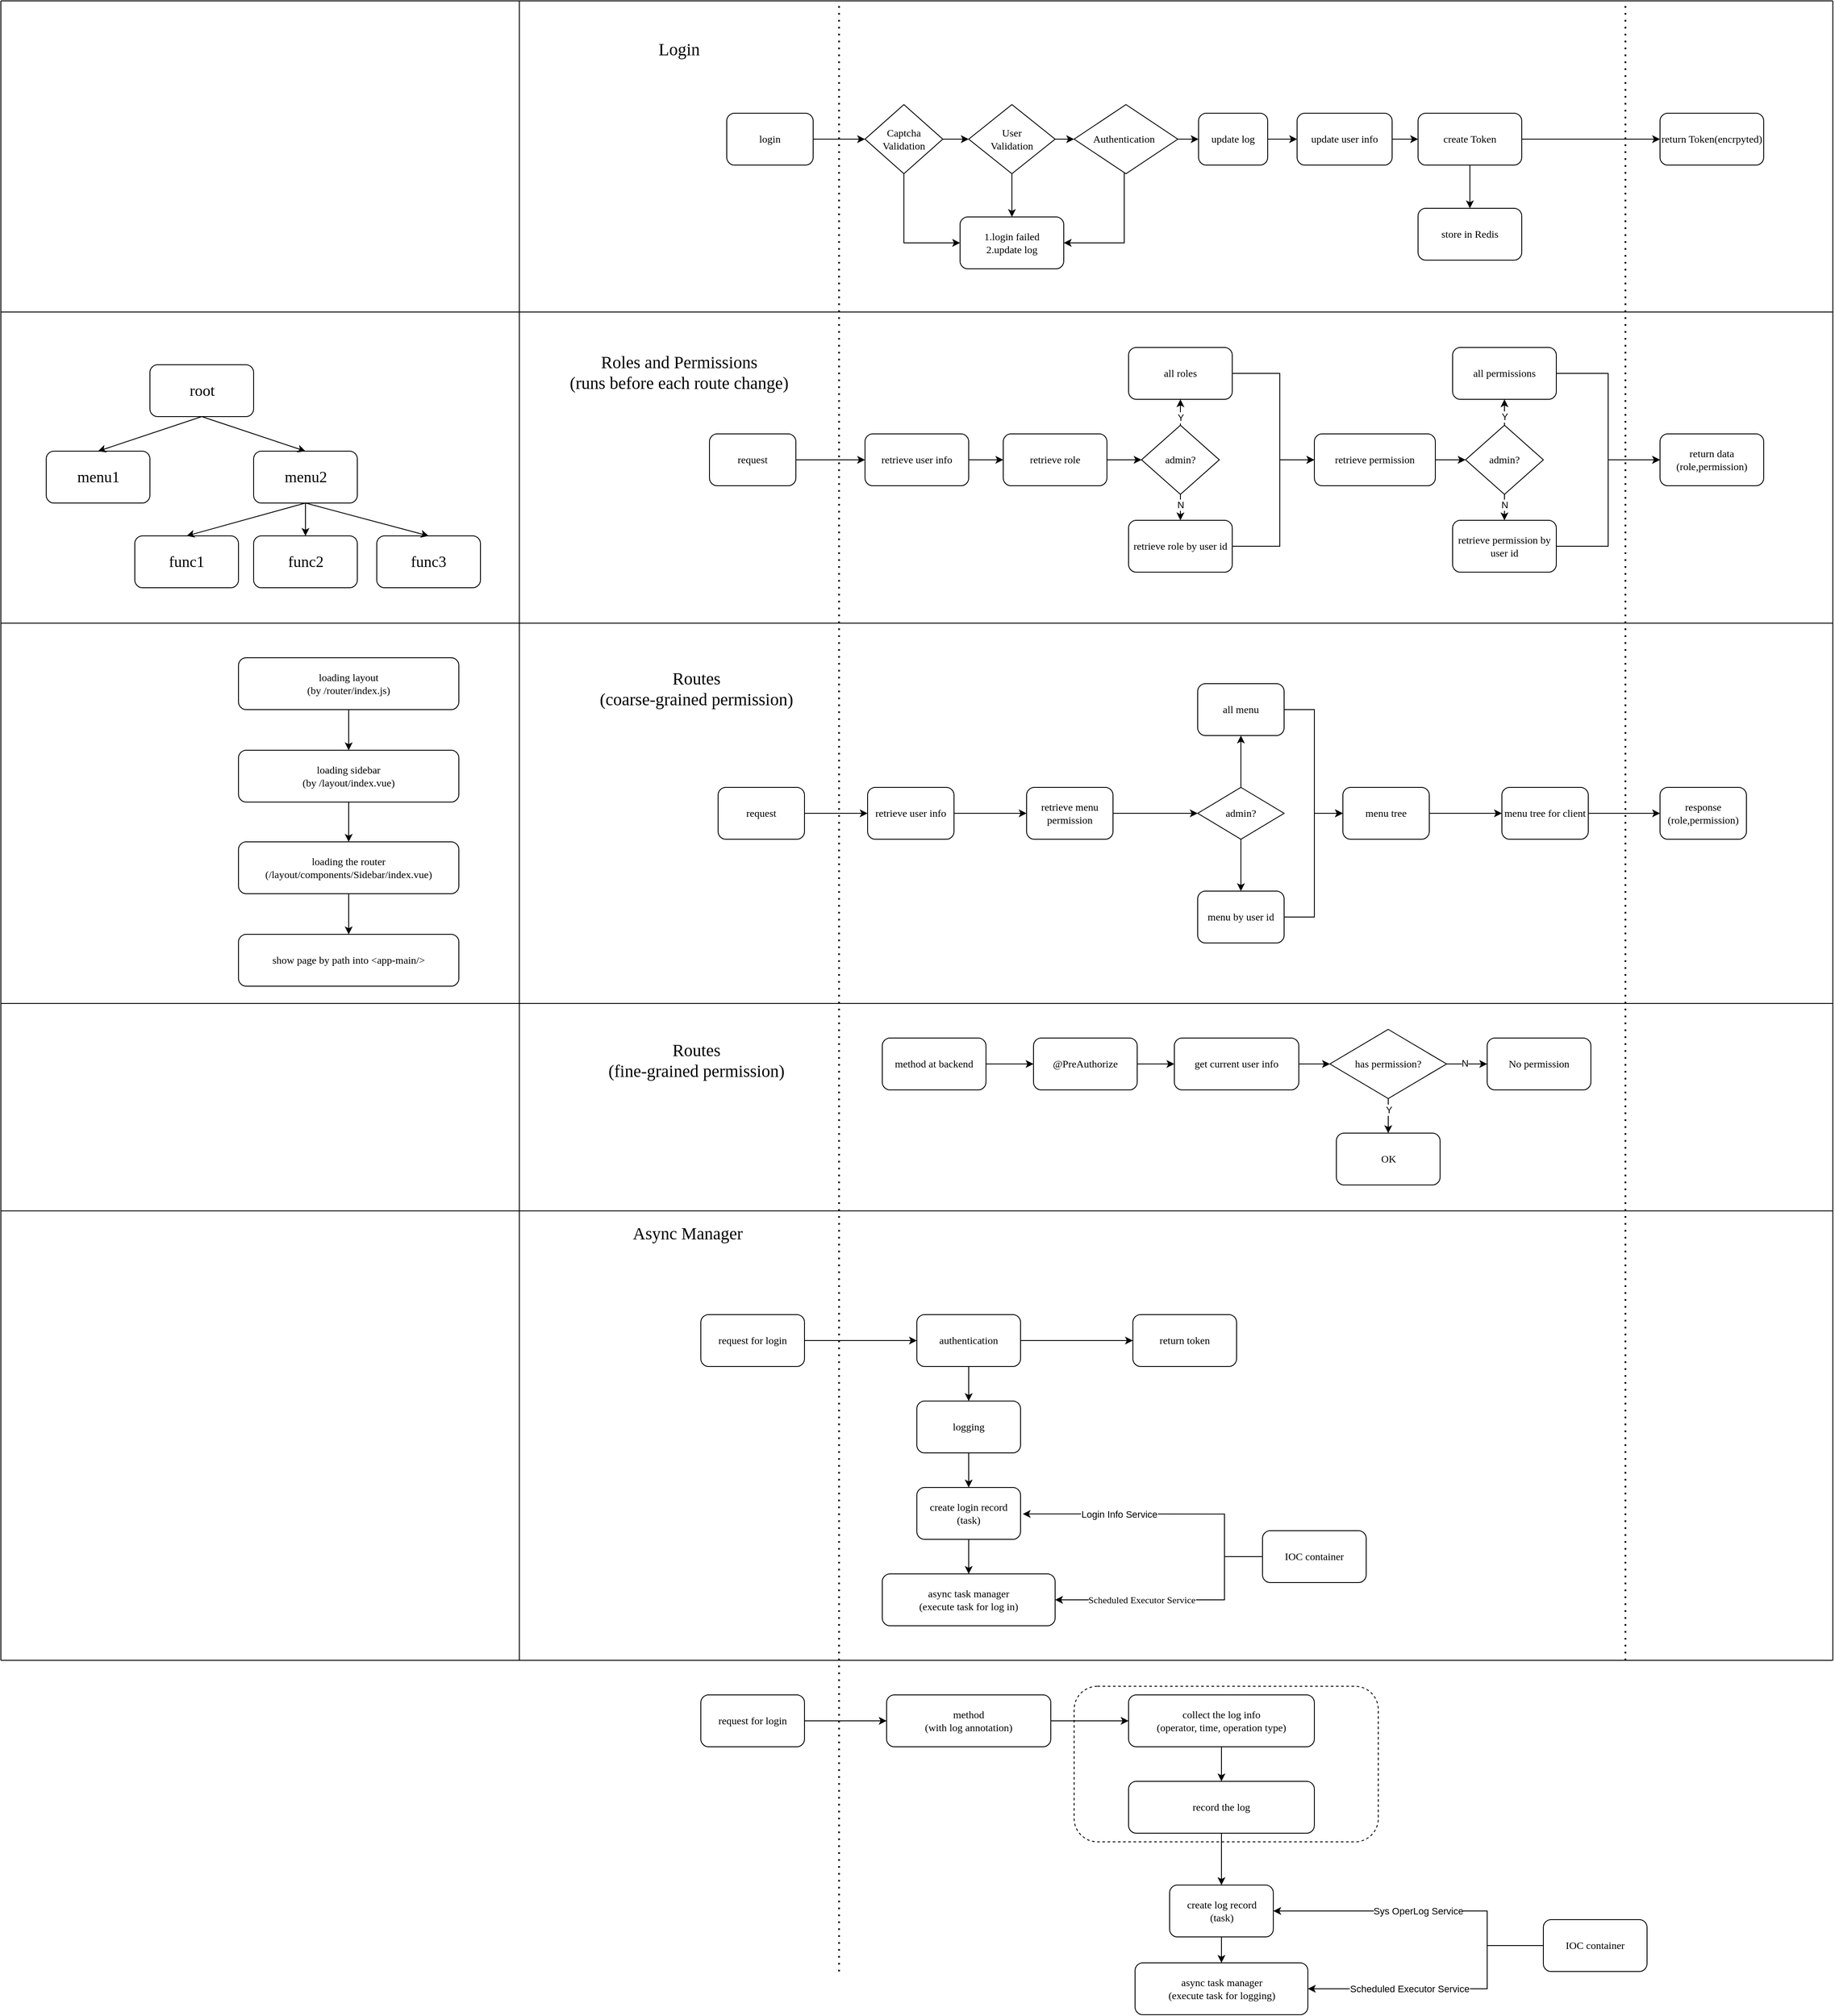 <mxfile version="26.0.14" pages="2">
  <diagram name="Page-1" id="rQqcl2kig_iTycEZi-9l">
    <mxGraphModel dx="2061" dy="1791" grid="1" gridSize="10" guides="1" tooltips="1" connect="1" arrows="1" fold="1" page="1" pageScale="1" pageWidth="850" pageHeight="1100" math="0" shadow="0">
      <root>
        <mxCell id="0" />
        <mxCell id="1" parent="0" />
        <mxCell id="DggVMA5q8R0Y5NSdhmnD-26" value="" style="rounded=1;whiteSpace=wrap;html=1;fillColor=none;dashed=1;" vertex="1" parent="1">
          <mxGeometry x="642" y="1950" width="352" height="180" as="geometry" />
        </mxCell>
        <mxCell id="m5d_hZIyM7z54G5IkSNM-12" value="" style="edgeStyle=orthogonalEdgeStyle;rounded=0;orthogonalLoop=1;jettySize=auto;html=1;fontFamily=Verdana;fontSize=12;" parent="1" source="eg8aC_I5qG92ozN-rTJt-1" target="m5d_hZIyM7z54G5IkSNM-1" edge="1">
          <mxGeometry relative="1" as="geometry" />
        </mxCell>
        <mxCell id="eg8aC_I5qG92ozN-rTJt-1" value="&lt;font&gt;login&lt;/font&gt;" style="rounded=1;whiteSpace=wrap;html=1;fontFamily=Verdana;fontSize=12;" parent="1" vertex="1">
          <mxGeometry x="240" y="130" width="100" height="60" as="geometry" />
        </mxCell>
        <mxCell id="eg8aC_I5qG92ozN-rTJt-2" value="" style="endArrow=none;dashed=1;html=1;dashPattern=1 3;strokeWidth=2;rounded=0;fontFamily=Verdana;fontSize=12;" parent="1" edge="1">
          <mxGeometry width="50" height="50" relative="1" as="geometry">
            <mxPoint x="370" y="2280" as="sourcePoint" />
            <mxPoint x="370" as="targetPoint" />
          </mxGeometry>
        </mxCell>
        <mxCell id="m5d_hZIyM7z54G5IkSNM-14" style="edgeStyle=orthogonalEdgeStyle;rounded=0;orthogonalLoop=1;jettySize=auto;html=1;entryX=0;entryY=0.5;entryDx=0;entryDy=0;" parent="1" source="m5d_hZIyM7z54G5IkSNM-1" target="m5d_hZIyM7z54G5IkSNM-4" edge="1">
          <mxGeometry relative="1" as="geometry">
            <Array as="points">
              <mxPoint x="445" y="280" />
            </Array>
          </mxGeometry>
        </mxCell>
        <mxCell id="m5d_hZIyM7z54G5IkSNM-16" value="" style="edgeStyle=orthogonalEdgeStyle;rounded=0;orthogonalLoop=1;jettySize=auto;html=1;" parent="1" source="m5d_hZIyM7z54G5IkSNM-1" target="m5d_hZIyM7z54G5IkSNM-2" edge="1">
          <mxGeometry relative="1" as="geometry" />
        </mxCell>
        <mxCell id="m5d_hZIyM7z54G5IkSNM-1" value="&lt;font&gt;Captcha&lt;br&gt;Validation&lt;/font&gt;" style="rhombus;whiteSpace=wrap;html=1;fontFamily=Verdana;fontSize=12;" parent="1" vertex="1">
          <mxGeometry x="400" y="120" width="90" height="80" as="geometry" />
        </mxCell>
        <mxCell id="m5d_hZIyM7z54G5IkSNM-13" value="" style="edgeStyle=orthogonalEdgeStyle;rounded=0;orthogonalLoop=1;jettySize=auto;html=1;" parent="1" source="m5d_hZIyM7z54G5IkSNM-2" target="m5d_hZIyM7z54G5IkSNM-4" edge="1">
          <mxGeometry relative="1" as="geometry" />
        </mxCell>
        <mxCell id="m5d_hZIyM7z54G5IkSNM-17" value="" style="edgeStyle=orthogonalEdgeStyle;rounded=0;orthogonalLoop=1;jettySize=auto;html=1;" parent="1" source="m5d_hZIyM7z54G5IkSNM-2" target="m5d_hZIyM7z54G5IkSNM-3" edge="1">
          <mxGeometry relative="1" as="geometry" />
        </mxCell>
        <mxCell id="m5d_hZIyM7z54G5IkSNM-2" value="User&lt;div&gt;Validation&lt;/div&gt;" style="rhombus;whiteSpace=wrap;html=1;fontFamily=Verdana;fontSize=12;" parent="1" vertex="1">
          <mxGeometry x="520" y="120" width="100" height="80" as="geometry" />
        </mxCell>
        <mxCell id="m5d_hZIyM7z54G5IkSNM-15" style="edgeStyle=orthogonalEdgeStyle;rounded=0;orthogonalLoop=1;jettySize=auto;html=1;entryX=1;entryY=0.5;entryDx=0;entryDy=0;" parent="1" source="m5d_hZIyM7z54G5IkSNM-3" target="m5d_hZIyM7z54G5IkSNM-4" edge="1">
          <mxGeometry relative="1" as="geometry">
            <Array as="points">
              <mxPoint x="700" y="280" />
            </Array>
          </mxGeometry>
        </mxCell>
        <mxCell id="m5d_hZIyM7z54G5IkSNM-18" value="" style="edgeStyle=orthogonalEdgeStyle;rounded=0;orthogonalLoop=1;jettySize=auto;html=1;" parent="1" source="m5d_hZIyM7z54G5IkSNM-3" target="m5d_hZIyM7z54G5IkSNM-6" edge="1">
          <mxGeometry relative="1" as="geometry" />
        </mxCell>
        <mxCell id="m5d_hZIyM7z54G5IkSNM-3" value="&lt;div style=&quot;text-align: center;&quot;&gt;&lt;span style=&quot;background-color: transparent; color: light-dark(rgb(0, 0, 0), rgb(255, 255, 255));&quot;&gt;Authentication&lt;/span&gt;&lt;span style=&quot;background-color: transparent; color: light-dark(rgb(0, 0, 0), rgb(255, 255, 255)); white-space: pre;&quot;&gt;&#x9;&lt;/span&gt;&lt;/div&gt;" style="rhombus;whiteSpace=wrap;html=1;fontFamily=Verdana;fontSize=12;align=right;" parent="1" vertex="1">
          <mxGeometry x="642" y="120" width="120" height="80" as="geometry" />
        </mxCell>
        <mxCell id="m5d_hZIyM7z54G5IkSNM-4" value="1.login failed&lt;div&gt;2.update log&lt;/div&gt;" style="rounded=1;whiteSpace=wrap;html=1;fontFamily=Verdana;align=center;fontSize=12;" parent="1" vertex="1">
          <mxGeometry x="510" y="250" width="120" height="60" as="geometry" />
        </mxCell>
        <mxCell id="m5d_hZIyM7z54G5IkSNM-19" value="" style="edgeStyle=orthogonalEdgeStyle;rounded=0;orthogonalLoop=1;jettySize=auto;html=1;" parent="1" source="m5d_hZIyM7z54G5IkSNM-6" target="m5d_hZIyM7z54G5IkSNM-7" edge="1">
          <mxGeometry relative="1" as="geometry" />
        </mxCell>
        <mxCell id="m5d_hZIyM7z54G5IkSNM-6" value="update log" style="rounded=1;whiteSpace=wrap;html=1;fontFamily=Verdana;fontSize=12;" parent="1" vertex="1">
          <mxGeometry x="786" y="130" width="80" height="60" as="geometry" />
        </mxCell>
        <mxCell id="m5d_hZIyM7z54G5IkSNM-20" value="" style="edgeStyle=orthogonalEdgeStyle;rounded=0;orthogonalLoop=1;jettySize=auto;html=1;" parent="1" source="m5d_hZIyM7z54G5IkSNM-7" target="m5d_hZIyM7z54G5IkSNM-8" edge="1">
          <mxGeometry relative="1" as="geometry" />
        </mxCell>
        <mxCell id="m5d_hZIyM7z54G5IkSNM-7" value="update user info" style="rounded=1;whiteSpace=wrap;html=1;fontFamily=Verdana;fontSize=12;" parent="1" vertex="1">
          <mxGeometry x="900" y="130" width="110" height="60" as="geometry" />
        </mxCell>
        <mxCell id="m5d_hZIyM7z54G5IkSNM-21" value="" style="edgeStyle=orthogonalEdgeStyle;rounded=0;orthogonalLoop=1;jettySize=auto;html=1;" parent="1" source="m5d_hZIyM7z54G5IkSNM-8" target="m5d_hZIyM7z54G5IkSNM-9" edge="1">
          <mxGeometry relative="1" as="geometry" />
        </mxCell>
        <mxCell id="m5d_hZIyM7z54G5IkSNM-22" value="" style="edgeStyle=orthogonalEdgeStyle;rounded=0;orthogonalLoop=1;jettySize=auto;html=1;" parent="1" source="m5d_hZIyM7z54G5IkSNM-8" target="m5d_hZIyM7z54G5IkSNM-10" edge="1">
          <mxGeometry relative="1" as="geometry" />
        </mxCell>
        <mxCell id="m5d_hZIyM7z54G5IkSNM-8" value="create Token" style="rounded=1;whiteSpace=wrap;html=1;fontFamily=Verdana;fontSize=12;" parent="1" vertex="1">
          <mxGeometry x="1040" y="130" width="120" height="60" as="geometry" />
        </mxCell>
        <mxCell id="m5d_hZIyM7z54G5IkSNM-9" value="store in Redis" style="rounded=1;whiteSpace=wrap;html=1;fontFamily=Verdana;fontSize=12;" parent="1" vertex="1">
          <mxGeometry x="1040" y="240" width="120" height="60" as="geometry" />
        </mxCell>
        <mxCell id="m5d_hZIyM7z54G5IkSNM-10" value="return Token(encrpyted)" style="rounded=1;whiteSpace=wrap;html=1;fontFamily=Verdana;fontSize=12;" parent="1" vertex="1">
          <mxGeometry x="1320" y="130" width="120" height="60" as="geometry" />
        </mxCell>
        <mxCell id="m5d_hZIyM7z54G5IkSNM-11" value="" style="endArrow=none;dashed=1;html=1;dashPattern=1 3;strokeWidth=2;rounded=0;fontFamily=Verdana;fontSize=12;" parent="1" edge="1">
          <mxGeometry width="50" height="50" relative="1" as="geometry">
            <mxPoint x="1280" y="1920" as="sourcePoint" />
            <mxPoint x="1280" as="targetPoint" />
          </mxGeometry>
        </mxCell>
        <mxCell id="m5d_hZIyM7z54G5IkSNM-23" value="&lt;font style=&quot;font-size: 20px;&quot; face=&quot;Verdana&quot;&gt;Login&lt;/font&gt;" style="text;html=1;align=center;verticalAlign=middle;whiteSpace=wrap;rounded=0;" parent="1" vertex="1">
          <mxGeometry x="120" y="40" width="130" height="30" as="geometry" />
        </mxCell>
        <mxCell id="m5d_hZIyM7z54G5IkSNM-24" value="&lt;font style=&quot;&quot; face=&quot;Verdana&quot;&gt;&lt;span style=&quot;font-size: 20px;&quot;&gt;&lt;br&gt;&lt;/span&gt;&lt;/font&gt;&lt;span style=&quot;font-family: Verdana; font-size: 20px;&quot;&gt;Roles and Permissions&lt;/span&gt;&lt;font style=&quot;&quot; face=&quot;Verdana&quot;&gt;&lt;span style=&quot;font-size: 20px;&quot;&gt;&lt;br&gt;(&lt;/span&gt;&lt;/font&gt;&lt;span style=&quot;font-family: Verdana; font-size: 20px;&quot;&gt;runs before each route change)&lt;/span&gt;&lt;font face=&quot;Verdana&quot;&gt;&lt;br&gt;&lt;/font&gt;" style="text;html=1;align=center;verticalAlign=middle;whiteSpace=wrap;rounded=0;" parent="1" vertex="1">
          <mxGeometry x="-10" y="382" width="390" height="69" as="geometry" />
        </mxCell>
        <mxCell id="m5d_hZIyM7z54G5IkSNM-27" value="" style="edgeStyle=orthogonalEdgeStyle;rounded=0;orthogonalLoop=1;jettySize=auto;html=1;" parent="1" source="m5d_hZIyM7z54G5IkSNM-25" target="m5d_hZIyM7z54G5IkSNM-26" edge="1">
          <mxGeometry relative="1" as="geometry" />
        </mxCell>
        <mxCell id="m5d_hZIyM7z54G5IkSNM-25" value="request" style="rounded=1;whiteSpace=wrap;html=1;fontFamily=Verdana;fontSize=12;" parent="1" vertex="1">
          <mxGeometry x="220" y="501" width="100" height="60" as="geometry" />
        </mxCell>
        <mxCell id="m5d_hZIyM7z54G5IkSNM-29" value="" style="edgeStyle=orthogonalEdgeStyle;rounded=0;orthogonalLoop=1;jettySize=auto;html=1;" parent="1" source="m5d_hZIyM7z54G5IkSNM-26" target="m5d_hZIyM7z54G5IkSNM-28" edge="1">
          <mxGeometry relative="1" as="geometry" />
        </mxCell>
        <mxCell id="m5d_hZIyM7z54G5IkSNM-26" value="retrieve user info" style="rounded=1;whiteSpace=wrap;html=1;fontFamily=Verdana;fontSize=12;" parent="1" vertex="1">
          <mxGeometry x="400" y="501" width="120" height="60" as="geometry" />
        </mxCell>
        <mxCell id="m5d_hZIyM7z54G5IkSNM-35" value="" style="edgeStyle=orthogonalEdgeStyle;rounded=0;orthogonalLoop=1;jettySize=auto;html=1;" parent="1" source="m5d_hZIyM7z54G5IkSNM-28" target="m5d_hZIyM7z54G5IkSNM-30" edge="1">
          <mxGeometry relative="1" as="geometry" />
        </mxCell>
        <mxCell id="m5d_hZIyM7z54G5IkSNM-28" value="retrieve role" style="rounded=1;whiteSpace=wrap;html=1;fontFamily=Verdana;fontSize=12;" parent="1" vertex="1">
          <mxGeometry x="560" y="501" width="120" height="60" as="geometry" />
        </mxCell>
        <mxCell id="m5d_hZIyM7z54G5IkSNM-33" value="" style="edgeStyle=orthogonalEdgeStyle;rounded=0;orthogonalLoop=1;jettySize=auto;html=1;" parent="1" source="m5d_hZIyM7z54G5IkSNM-30" target="m5d_hZIyM7z54G5IkSNM-31" edge="1">
          <mxGeometry relative="1" as="geometry" />
        </mxCell>
        <mxCell id="m5d_hZIyM7z54G5IkSNM-42" value="N" style="edgeLabel;html=1;align=center;verticalAlign=middle;resizable=0;points=[];" parent="m5d_hZIyM7z54G5IkSNM-33" vertex="1" connectable="0">
          <mxGeometry x="0.129" y="-1" relative="1" as="geometry">
            <mxPoint x="-1" as="offset" />
          </mxGeometry>
        </mxCell>
        <mxCell id="m5d_hZIyM7z54G5IkSNM-36" value="" style="edgeStyle=orthogonalEdgeStyle;rounded=0;orthogonalLoop=1;jettySize=auto;html=1;" parent="1" source="m5d_hZIyM7z54G5IkSNM-30" target="m5d_hZIyM7z54G5IkSNM-34" edge="1">
          <mxGeometry relative="1" as="geometry" />
        </mxCell>
        <mxCell id="m5d_hZIyM7z54G5IkSNM-41" value="Y" style="edgeLabel;html=1;align=center;verticalAlign=middle;resizable=0;points=[];" parent="m5d_hZIyM7z54G5IkSNM-36" vertex="1" connectable="0">
          <mxGeometry x="-0.64" y="-1" relative="1" as="geometry">
            <mxPoint x="-1" as="offset" />
          </mxGeometry>
        </mxCell>
        <mxCell id="m5d_hZIyM7z54G5IkSNM-30" value="admin?" style="rhombus;whiteSpace=wrap;html=1;fontFamily=Verdana;fontSize=12;" parent="1" vertex="1">
          <mxGeometry x="720" y="491" width="90" height="80" as="geometry" />
        </mxCell>
        <mxCell id="m5d_hZIyM7z54G5IkSNM-38" style="edgeStyle=orthogonalEdgeStyle;rounded=0;orthogonalLoop=1;jettySize=auto;html=1;entryX=0;entryY=0.5;entryDx=0;entryDy=0;" parent="1" source="m5d_hZIyM7z54G5IkSNM-31" target="m5d_hZIyM7z54G5IkSNM-37" edge="1">
          <mxGeometry relative="1" as="geometry">
            <Array as="points">
              <mxPoint x="880" y="631" />
              <mxPoint x="880" y="531" />
            </Array>
          </mxGeometry>
        </mxCell>
        <mxCell id="m5d_hZIyM7z54G5IkSNM-31" value="retrieve role by user id" style="rounded=1;whiteSpace=wrap;html=1;fontFamily=Verdana;fontSize=12;" parent="1" vertex="1">
          <mxGeometry x="705" y="601" width="120" height="60" as="geometry" />
        </mxCell>
        <mxCell id="m5d_hZIyM7z54G5IkSNM-39" style="edgeStyle=orthogonalEdgeStyle;rounded=0;orthogonalLoop=1;jettySize=auto;html=1;entryX=0;entryY=0.5;entryDx=0;entryDy=0;" parent="1" source="m5d_hZIyM7z54G5IkSNM-34" target="m5d_hZIyM7z54G5IkSNM-37" edge="1">
          <mxGeometry relative="1" as="geometry">
            <mxPoint x="890" y="531" as="targetPoint" />
            <Array as="points">
              <mxPoint x="880" y="431" />
              <mxPoint x="880" y="531" />
            </Array>
          </mxGeometry>
        </mxCell>
        <mxCell id="m5d_hZIyM7z54G5IkSNM-34" value="all roles" style="rounded=1;whiteSpace=wrap;html=1;fontFamily=Verdana;fontSize=12;" parent="1" vertex="1">
          <mxGeometry x="705" y="401" width="120" height="60" as="geometry" />
        </mxCell>
        <mxCell id="m5d_hZIyM7z54G5IkSNM-46" value="" style="edgeStyle=orthogonalEdgeStyle;rounded=0;orthogonalLoop=1;jettySize=auto;html=1;" parent="1" source="m5d_hZIyM7z54G5IkSNM-37" target="m5d_hZIyM7z54G5IkSNM-43" edge="1">
          <mxGeometry relative="1" as="geometry" />
        </mxCell>
        <mxCell id="m5d_hZIyM7z54G5IkSNM-37" value="retrieve permission" style="rounded=1;whiteSpace=wrap;html=1;fontFamily=Verdana;fontSize=12;" parent="1" vertex="1">
          <mxGeometry x="920" y="501" width="140" height="60" as="geometry" />
        </mxCell>
        <mxCell id="m5d_hZIyM7z54G5IkSNM-47" value="" style="edgeStyle=orthogonalEdgeStyle;rounded=0;orthogonalLoop=1;jettySize=auto;html=1;" parent="1" source="m5d_hZIyM7z54G5IkSNM-43" target="m5d_hZIyM7z54G5IkSNM-44" edge="1">
          <mxGeometry relative="1" as="geometry" />
        </mxCell>
        <mxCell id="m5d_hZIyM7z54G5IkSNM-54" value="Y" style="edgeLabel;html=1;align=center;verticalAlign=middle;resizable=0;points=[];" parent="m5d_hZIyM7z54G5IkSNM-47" vertex="1" connectable="0">
          <mxGeometry x="-0.349" relative="1" as="geometry">
            <mxPoint y="6" as="offset" />
          </mxGeometry>
        </mxCell>
        <mxCell id="m5d_hZIyM7z54G5IkSNM-48" value="" style="edgeStyle=orthogonalEdgeStyle;rounded=0;orthogonalLoop=1;jettySize=auto;html=1;" parent="1" source="m5d_hZIyM7z54G5IkSNM-43" target="m5d_hZIyM7z54G5IkSNM-45" edge="1">
          <mxGeometry relative="1" as="geometry">
            <Array as="points">
              <mxPoint x="1140" y="580" />
              <mxPoint x="1140" y="580" />
            </Array>
          </mxGeometry>
        </mxCell>
        <mxCell id="m5d_hZIyM7z54G5IkSNM-55" value="N" style="edgeLabel;html=1;align=center;verticalAlign=middle;resizable=0;points=[];" parent="m5d_hZIyM7z54G5IkSNM-48" vertex="1" connectable="0">
          <mxGeometry x="-0.22" y="1" relative="1" as="geometry">
            <mxPoint x="-1" as="offset" />
          </mxGeometry>
        </mxCell>
        <mxCell id="m5d_hZIyM7z54G5IkSNM-43" value="admin?" style="rhombus;whiteSpace=wrap;html=1;fontFamily=Verdana;fontSize=12;" parent="1" vertex="1">
          <mxGeometry x="1095" y="491" width="90" height="80" as="geometry" />
        </mxCell>
        <mxCell id="m5d_hZIyM7z54G5IkSNM-51" style="edgeStyle=orthogonalEdgeStyle;rounded=0;orthogonalLoop=1;jettySize=auto;html=1;entryX=0;entryY=0.5;entryDx=0;entryDy=0;" parent="1" source="m5d_hZIyM7z54G5IkSNM-44" target="m5d_hZIyM7z54G5IkSNM-49" edge="1">
          <mxGeometry relative="1" as="geometry" />
        </mxCell>
        <mxCell id="m5d_hZIyM7z54G5IkSNM-44" value="all permissions" style="rounded=1;whiteSpace=wrap;html=1;fontFamily=Verdana;fontSize=12;" parent="1" vertex="1">
          <mxGeometry x="1080" y="401" width="120" height="60" as="geometry" />
        </mxCell>
        <mxCell id="m5d_hZIyM7z54G5IkSNM-52" style="edgeStyle=orthogonalEdgeStyle;rounded=0;orthogonalLoop=1;jettySize=auto;html=1;entryX=0;entryY=0.5;entryDx=0;entryDy=0;" parent="1" source="m5d_hZIyM7z54G5IkSNM-45" target="m5d_hZIyM7z54G5IkSNM-49" edge="1">
          <mxGeometry relative="1" as="geometry" />
        </mxCell>
        <mxCell id="m5d_hZIyM7z54G5IkSNM-45" value="retrieve permission by user id" style="rounded=1;whiteSpace=wrap;html=1;fontFamily=Verdana;fontSize=12;" parent="1" vertex="1">
          <mxGeometry x="1080" y="601" width="120" height="60" as="geometry" />
        </mxCell>
        <mxCell id="m5d_hZIyM7z54G5IkSNM-49" value="return data&lt;br&gt;(role,permission)" style="rounded=1;whiteSpace=wrap;html=1;fontFamily=Verdana;fontSize=12;" parent="1" vertex="1">
          <mxGeometry x="1320" y="501" width="120" height="60" as="geometry" />
        </mxCell>
        <mxCell id="m5d_hZIyM7z54G5IkSNM-56" value="&lt;font face=&quot;Verdana&quot;&gt;&lt;span style=&quot;font-size: 20px;&quot;&gt;Routes&lt;br&gt;(coarse-grained permission)&lt;/span&gt;&lt;/font&gt;" style="text;html=1;align=center;verticalAlign=middle;whiteSpace=wrap;rounded=0;" parent="1" vertex="1">
          <mxGeometry x="10" y="760" width="390" height="69" as="geometry" />
        </mxCell>
        <mxCell id="m5d_hZIyM7z54G5IkSNM-57" value="root" style="rounded=1;whiteSpace=wrap;html=1;fontSize=18;fontFamily=Verdana;" parent="1" vertex="1">
          <mxGeometry x="-427.5" y="421" width="120" height="60" as="geometry" />
        </mxCell>
        <mxCell id="m5d_hZIyM7z54G5IkSNM-58" value="menu1" style="rounded=1;whiteSpace=wrap;html=1;fontSize=18;fontFamily=Verdana;" parent="1" vertex="1">
          <mxGeometry x="-547.5" y="521" width="120" height="60" as="geometry" />
        </mxCell>
        <mxCell id="m5d_hZIyM7z54G5IkSNM-59" value="menu2" style="rounded=1;whiteSpace=wrap;html=1;fontSize=18;fontFamily=Verdana;" parent="1" vertex="1">
          <mxGeometry x="-307.5" y="521" width="120" height="60" as="geometry" />
        </mxCell>
        <mxCell id="CBuKBtikBDBGnHLjB644-8" value="" style="edgeStyle=orthogonalEdgeStyle;rounded=0;orthogonalLoop=1;jettySize=auto;html=1;" parent="1" source="CBuKBtikBDBGnHLjB644-1" target="CBuKBtikBDBGnHLjB644-2" edge="1">
          <mxGeometry relative="1" as="geometry" />
        </mxCell>
        <mxCell id="CBuKBtikBDBGnHLjB644-1" value="loading layout&lt;br&gt;(by /router/index.js)" style="rounded=1;whiteSpace=wrap;html=1;fontFamily=Verdana;fontSize=12;" parent="1" vertex="1">
          <mxGeometry x="-325" y="760" width="255" height="60" as="geometry" />
        </mxCell>
        <mxCell id="CBuKBtikBDBGnHLjB644-9" value="" style="edgeStyle=orthogonalEdgeStyle;rounded=0;orthogonalLoop=1;jettySize=auto;html=1;" parent="1" source="CBuKBtikBDBGnHLjB644-2" target="CBuKBtikBDBGnHLjB644-3" edge="1">
          <mxGeometry relative="1" as="geometry" />
        </mxCell>
        <mxCell id="CBuKBtikBDBGnHLjB644-2" value="loading sidebar&lt;br&gt;(by /layout/index.vue)" style="rounded=1;whiteSpace=wrap;html=1;fontFamily=Verdana;fontSize=12;" parent="1" vertex="1">
          <mxGeometry x="-325" y="867" width="255" height="60" as="geometry" />
        </mxCell>
        <mxCell id="CBuKBtikBDBGnHLjB644-10" value="" style="edgeStyle=orthogonalEdgeStyle;rounded=0;orthogonalLoop=1;jettySize=auto;html=1;" parent="1" source="CBuKBtikBDBGnHLjB644-3" target="CBuKBtikBDBGnHLjB644-4" edge="1">
          <mxGeometry relative="1" as="geometry" />
        </mxCell>
        <mxCell id="CBuKBtikBDBGnHLjB644-3" value="loading the router&lt;br&gt;(/layout/components/Sidebar/index.vue)" style="rounded=1;whiteSpace=wrap;html=1;fontFamily=Verdana;fontSize=12;" parent="1" vertex="1">
          <mxGeometry x="-325" y="973" width="255" height="60" as="geometry" />
        </mxCell>
        <mxCell id="CBuKBtikBDBGnHLjB644-4" value="show page by path into &amp;lt;app-main/&amp;gt;" style="rounded=1;whiteSpace=wrap;html=1;fontFamily=Verdana;fontSize=12;" parent="1" vertex="1">
          <mxGeometry x="-325" y="1080" width="255" height="60" as="geometry" />
        </mxCell>
        <mxCell id="CBuKBtikBDBGnHLjB644-14" value="" style="edgeStyle=orthogonalEdgeStyle;rounded=0;orthogonalLoop=1;jettySize=auto;html=1;" parent="1" source="CBuKBtikBDBGnHLjB644-11" target="CBuKBtikBDBGnHLjB644-12" edge="1">
          <mxGeometry relative="1" as="geometry" />
        </mxCell>
        <mxCell id="CBuKBtikBDBGnHLjB644-11" value="request" style="rounded=1;whiteSpace=wrap;html=1;fontFamily=Verdana;fontSize=12;" parent="1" vertex="1">
          <mxGeometry x="230" y="910" width="100" height="60" as="geometry" />
        </mxCell>
        <mxCell id="CBuKBtikBDBGnHLjB644-15" value="" style="edgeStyle=orthogonalEdgeStyle;rounded=0;orthogonalLoop=1;jettySize=auto;html=1;" parent="1" source="CBuKBtikBDBGnHLjB644-12" target="CBuKBtikBDBGnHLjB644-13" edge="1">
          <mxGeometry relative="1" as="geometry" />
        </mxCell>
        <mxCell id="CBuKBtikBDBGnHLjB644-12" value="retrieve user info" style="rounded=1;whiteSpace=wrap;html=1;fontFamily=Verdana;fontSize=12;" parent="1" vertex="1">
          <mxGeometry x="403" y="910" width="100" height="60" as="geometry" />
        </mxCell>
        <mxCell id="CBuKBtikBDBGnHLjB644-17" value="" style="edgeStyle=orthogonalEdgeStyle;rounded=0;orthogonalLoop=1;jettySize=auto;html=1;" parent="1" source="CBuKBtikBDBGnHLjB644-13" target="CBuKBtikBDBGnHLjB644-16" edge="1">
          <mxGeometry relative="1" as="geometry" />
        </mxCell>
        <mxCell id="CBuKBtikBDBGnHLjB644-13" value="retrieve menu permission" style="rounded=1;whiteSpace=wrap;html=1;fontFamily=Verdana;fontSize=12;" parent="1" vertex="1">
          <mxGeometry x="587" y="910" width="100" height="60" as="geometry" />
        </mxCell>
        <mxCell id="CBuKBtikBDBGnHLjB644-20" value="" style="edgeStyle=orthogonalEdgeStyle;rounded=0;orthogonalLoop=1;jettySize=auto;html=1;" parent="1" source="CBuKBtikBDBGnHLjB644-16" target="CBuKBtikBDBGnHLjB644-19" edge="1">
          <mxGeometry relative="1" as="geometry" />
        </mxCell>
        <mxCell id="CBuKBtikBDBGnHLjB644-21" value="" style="edgeStyle=orthogonalEdgeStyle;rounded=0;orthogonalLoop=1;jettySize=auto;html=1;" parent="1" source="CBuKBtikBDBGnHLjB644-16" target="CBuKBtikBDBGnHLjB644-18" edge="1">
          <mxGeometry relative="1" as="geometry" />
        </mxCell>
        <mxCell id="CBuKBtikBDBGnHLjB644-16" value="admin?" style="rhombus;whiteSpace=wrap;html=1;fontFamily=Verdana;fontSize=12;" parent="1" vertex="1">
          <mxGeometry x="785" y="910" width="100" height="60" as="geometry" />
        </mxCell>
        <mxCell id="CBuKBtikBDBGnHLjB644-23" style="edgeStyle=orthogonalEdgeStyle;rounded=0;orthogonalLoop=1;jettySize=auto;html=1;entryX=0;entryY=0.5;entryDx=0;entryDy=0;" parent="1" source="CBuKBtikBDBGnHLjB644-18" target="CBuKBtikBDBGnHLjB644-22" edge="1">
          <mxGeometry relative="1" as="geometry">
            <Array as="points">
              <mxPoint x="920" y="820" />
              <mxPoint x="920" y="940" />
            </Array>
          </mxGeometry>
        </mxCell>
        <mxCell id="CBuKBtikBDBGnHLjB644-18" value="all menu" style="rounded=1;whiteSpace=wrap;html=1;fontFamily=Verdana;fontSize=12;" parent="1" vertex="1">
          <mxGeometry x="785" y="790" width="100" height="60" as="geometry" />
        </mxCell>
        <mxCell id="CBuKBtikBDBGnHLjB644-24" style="edgeStyle=orthogonalEdgeStyle;rounded=0;orthogonalLoop=1;jettySize=auto;html=1;entryX=0;entryY=0.5;entryDx=0;entryDy=0;" parent="1" source="CBuKBtikBDBGnHLjB644-19" target="CBuKBtikBDBGnHLjB644-22" edge="1">
          <mxGeometry relative="1" as="geometry">
            <Array as="points">
              <mxPoint x="920" y="1060" />
              <mxPoint x="920" y="940" />
            </Array>
          </mxGeometry>
        </mxCell>
        <mxCell id="CBuKBtikBDBGnHLjB644-19" value="menu by user id" style="rounded=1;whiteSpace=wrap;html=1;fontFamily=Verdana;fontSize=12;" parent="1" vertex="1">
          <mxGeometry x="785" y="1030" width="100" height="60" as="geometry" />
        </mxCell>
        <mxCell id="CBuKBtikBDBGnHLjB644-26" value="" style="edgeStyle=orthogonalEdgeStyle;rounded=0;orthogonalLoop=1;jettySize=auto;html=1;" parent="1" source="CBuKBtikBDBGnHLjB644-22" target="CBuKBtikBDBGnHLjB644-25" edge="1">
          <mxGeometry relative="1" as="geometry" />
        </mxCell>
        <mxCell id="CBuKBtikBDBGnHLjB644-22" value="menu tree" style="rounded=1;whiteSpace=wrap;html=1;fontFamily=Verdana;fontSize=12;" parent="1" vertex="1">
          <mxGeometry x="953" y="910" width="100" height="60" as="geometry" />
        </mxCell>
        <mxCell id="CBuKBtikBDBGnHLjB644-28" value="" style="edgeStyle=orthogonalEdgeStyle;rounded=0;orthogonalLoop=1;jettySize=auto;html=1;" parent="1" source="CBuKBtikBDBGnHLjB644-25" target="CBuKBtikBDBGnHLjB644-27" edge="1">
          <mxGeometry relative="1" as="geometry" />
        </mxCell>
        <mxCell id="CBuKBtikBDBGnHLjB644-25" value="menu tree for client" style="rounded=1;whiteSpace=wrap;html=1;fontFamily=Verdana;fontSize=12;" parent="1" vertex="1">
          <mxGeometry x="1137" y="910" width="100" height="60" as="geometry" />
        </mxCell>
        <mxCell id="CBuKBtikBDBGnHLjB644-27" value="response&lt;br&gt;(role,permission)" style="rounded=1;whiteSpace=wrap;html=1;fontFamily=Verdana;fontSize=12;" parent="1" vertex="1">
          <mxGeometry x="1320" y="910" width="100" height="60" as="geometry" />
        </mxCell>
        <mxCell id="CBuKBtikBDBGnHLjB644-29" value="&lt;font face=&quot;Verdana&quot;&gt;&lt;span style=&quot;font-size: 20px;&quot;&gt;Routes&lt;br&gt;(fine-grained permission)&lt;/span&gt;&lt;/font&gt;" style="text;html=1;align=center;verticalAlign=middle;whiteSpace=wrap;rounded=0;" parent="1" vertex="1">
          <mxGeometry x="10" y="1190" width="390" height="69" as="geometry" />
        </mxCell>
        <mxCell id="CBuKBtikBDBGnHLjB644-32" value="" style="edgeStyle=orthogonalEdgeStyle;rounded=0;orthogonalLoop=1;jettySize=auto;html=1;" parent="1" source="CBuKBtikBDBGnHLjB644-30" target="CBuKBtikBDBGnHLjB644-31" edge="1">
          <mxGeometry relative="1" as="geometry" />
        </mxCell>
        <mxCell id="CBuKBtikBDBGnHLjB644-30" value="method at backend" style="rounded=1;whiteSpace=wrap;html=1;fontFamily=Verdana;fontSize=12;" parent="1" vertex="1">
          <mxGeometry x="420" y="1200" width="120" height="60" as="geometry" />
        </mxCell>
        <mxCell id="CBuKBtikBDBGnHLjB644-35" value="" style="edgeStyle=orthogonalEdgeStyle;rounded=0;orthogonalLoop=1;jettySize=auto;html=1;" parent="1" source="CBuKBtikBDBGnHLjB644-31" target="CBuKBtikBDBGnHLjB644-33" edge="1">
          <mxGeometry relative="1" as="geometry" />
        </mxCell>
        <mxCell id="CBuKBtikBDBGnHLjB644-31" value="@PreAuthorize" style="rounded=1;whiteSpace=wrap;html=1;fontFamily=Verdana;fontSize=12;" parent="1" vertex="1">
          <mxGeometry x="595" y="1200" width="120" height="60" as="geometry" />
        </mxCell>
        <mxCell id="CBuKBtikBDBGnHLjB644-36" value="" style="edgeStyle=orthogonalEdgeStyle;rounded=0;orthogonalLoop=1;jettySize=auto;html=1;" parent="1" source="CBuKBtikBDBGnHLjB644-33" target="CBuKBtikBDBGnHLjB644-34" edge="1">
          <mxGeometry relative="1" as="geometry" />
        </mxCell>
        <mxCell id="CBuKBtikBDBGnHLjB644-33" value="get current user info" style="rounded=1;whiteSpace=wrap;html=1;fontFamily=Verdana;fontSize=12;" parent="1" vertex="1">
          <mxGeometry x="758" y="1200" width="144" height="60" as="geometry" />
        </mxCell>
        <mxCell id="CBuKBtikBDBGnHLjB644-38" value="" style="edgeStyle=orthogonalEdgeStyle;rounded=0;orthogonalLoop=1;jettySize=auto;html=1;" parent="1" source="CBuKBtikBDBGnHLjB644-34" target="CBuKBtikBDBGnHLjB644-37" edge="1">
          <mxGeometry relative="1" as="geometry" />
        </mxCell>
        <mxCell id="CBuKBtikBDBGnHLjB644-42" value="Y" style="edgeLabel;html=1;align=center;verticalAlign=middle;resizable=0;points=[];" parent="CBuKBtikBDBGnHLjB644-38" vertex="1" connectable="0">
          <mxGeometry x="-0.38" relative="1" as="geometry">
            <mxPoint as="offset" />
          </mxGeometry>
        </mxCell>
        <mxCell id="CBuKBtikBDBGnHLjB644-40" value="" style="edgeStyle=orthogonalEdgeStyle;rounded=0;orthogonalLoop=1;jettySize=auto;html=1;" parent="1" source="CBuKBtikBDBGnHLjB644-34" target="CBuKBtikBDBGnHLjB644-39" edge="1">
          <mxGeometry relative="1" as="geometry" />
        </mxCell>
        <mxCell id="CBuKBtikBDBGnHLjB644-41" value="N" style="edgeLabel;html=1;align=center;verticalAlign=middle;resizable=0;points=[];" parent="CBuKBtikBDBGnHLjB644-40" vertex="1" connectable="0">
          <mxGeometry x="-0.12" y="1" relative="1" as="geometry">
            <mxPoint as="offset" />
          </mxGeometry>
        </mxCell>
        <mxCell id="CBuKBtikBDBGnHLjB644-34" value="has permission?" style="rhombus;whiteSpace=wrap;html=1;fontFamily=Verdana;fontSize=12;" parent="1" vertex="1">
          <mxGeometry x="938" y="1190" width="135" height="80" as="geometry" />
        </mxCell>
        <mxCell id="CBuKBtikBDBGnHLjB644-37" value="OK" style="rounded=1;whiteSpace=wrap;html=1;fontFamily=Verdana;fontSize=12;" parent="1" vertex="1">
          <mxGeometry x="945.5" y="1310" width="120" height="60" as="geometry" />
        </mxCell>
        <mxCell id="CBuKBtikBDBGnHLjB644-39" value="No permission" style="rounded=1;whiteSpace=wrap;html=1;fontFamily=Verdana;fontSize=12;" parent="1" vertex="1">
          <mxGeometry x="1120" y="1200" width="120" height="60" as="geometry" />
        </mxCell>
        <mxCell id="lqz-1NNCMDTlAzUpcf73-6" style="edgeStyle=orthogonalEdgeStyle;rounded=0;orthogonalLoop=1;jettySize=auto;html=1;entryX=0;entryY=0.5;entryDx=0;entryDy=0;" parent="1" source="lqz-1NNCMDTlAzUpcf73-1" target="lqz-1NNCMDTlAzUpcf73-2" edge="1">
          <mxGeometry relative="1" as="geometry" />
        </mxCell>
        <mxCell id="lqz-1NNCMDTlAzUpcf73-1" value="request for login" style="rounded=1;whiteSpace=wrap;html=1;fontFamily=Verdana;fontSize=12;" parent="1" vertex="1">
          <mxGeometry x="210" y="1520" width="120" height="60" as="geometry" />
        </mxCell>
        <mxCell id="lqz-1NNCMDTlAzUpcf73-7" value="" style="edgeStyle=orthogonalEdgeStyle;rounded=0;orthogonalLoop=1;jettySize=auto;html=1;" parent="1" source="lqz-1NNCMDTlAzUpcf73-2" target="lqz-1NNCMDTlAzUpcf73-4" edge="1">
          <mxGeometry relative="1" as="geometry" />
        </mxCell>
        <mxCell id="lqz-1NNCMDTlAzUpcf73-16" style="edgeStyle=orthogonalEdgeStyle;rounded=0;orthogonalLoop=1;jettySize=auto;html=1;entryX=0;entryY=0.5;entryDx=0;entryDy=0;" parent="1" source="lqz-1NNCMDTlAzUpcf73-2" target="lqz-1NNCMDTlAzUpcf73-3" edge="1">
          <mxGeometry relative="1" as="geometry" />
        </mxCell>
        <mxCell id="lqz-1NNCMDTlAzUpcf73-2" value="authentication" style="rounded=1;whiteSpace=wrap;html=1;fontFamily=Verdana;fontSize=12;flipV=1;" parent="1" vertex="1">
          <mxGeometry x="460" y="1520" width="120" height="60" as="geometry" />
        </mxCell>
        <mxCell id="lqz-1NNCMDTlAzUpcf73-3" value="return token" style="rounded=1;whiteSpace=wrap;html=1;fontFamily=Verdana;fontSize=12;" parent="1" vertex="1">
          <mxGeometry x="710" y="1520" width="120" height="60" as="geometry" />
        </mxCell>
        <mxCell id="lqz-1NNCMDTlAzUpcf73-8" style="edgeStyle=orthogonalEdgeStyle;rounded=0;orthogonalLoop=1;jettySize=auto;html=1;entryX=0.5;entryY=0;entryDx=0;entryDy=0;" parent="1" source="lqz-1NNCMDTlAzUpcf73-4" target="lqz-1NNCMDTlAzUpcf73-5" edge="1">
          <mxGeometry relative="1" as="geometry">
            <Array as="points" />
            <mxPoint x="530" y="1830" as="targetPoint" />
          </mxGeometry>
        </mxCell>
        <mxCell id="lqz-1NNCMDTlAzUpcf73-4" value="logging" style="rounded=1;whiteSpace=wrap;html=1;fontFamily=Verdana;fontSize=12;flipV=1;" parent="1" vertex="1">
          <mxGeometry x="460" y="1620" width="120" height="60" as="geometry" />
        </mxCell>
        <mxCell id="b4560PDvRkyTxvqMkidR-8" value="" style="edgeStyle=orthogonalEdgeStyle;rounded=0;orthogonalLoop=1;jettySize=auto;html=1;" parent="1" source="lqz-1NNCMDTlAzUpcf73-5" edge="1">
          <mxGeometry relative="1" as="geometry">
            <mxPoint x="520" y="1820" as="targetPoint" />
          </mxGeometry>
        </mxCell>
        <mxCell id="lqz-1NNCMDTlAzUpcf73-5" value="create login record&lt;br&gt;(task)" style="rounded=1;whiteSpace=wrap;html=1;fontFamily=Verdana;fontSize=12;flipV=1;" parent="1" vertex="1">
          <mxGeometry x="460" y="1720" width="120" height="60" as="geometry" />
        </mxCell>
        <mxCell id="b4560PDvRkyTxvqMkidR-14" style="edgeStyle=orthogonalEdgeStyle;rounded=0;orthogonalLoop=1;jettySize=auto;html=1;entryX=1;entryY=0.5;entryDx=0;entryDy=0;" parent="1" target="b4560PDvRkyTxvqMkidR-7" edge="1">
          <mxGeometry relative="1" as="geometry">
            <mxPoint x="856" y="1800" as="sourcePoint" />
            <mxPoint x="626" y="1850" as="targetPoint" />
            <Array as="points">
              <mxPoint x="816" y="1800" />
              <mxPoint x="816" y="1850" />
            </Array>
          </mxGeometry>
        </mxCell>
        <mxCell id="b4560PDvRkyTxvqMkidR-15" value="Scheduled Executor Service" style="edgeLabel;html=1;align=center;verticalAlign=middle;resizable=0;points=[];fontFamily=Verdana;fontSize=11;" parent="b4560PDvRkyTxvqMkidR-14" vertex="1" connectable="0">
          <mxGeometry x="0.473" y="1" relative="1" as="geometry">
            <mxPoint x="24" y="-1" as="offset" />
          </mxGeometry>
        </mxCell>
        <mxCell id="DggVMA5q8R0Y5NSdhmnD-1" style="edgeStyle=orthogonalEdgeStyle;rounded=0;orthogonalLoop=1;jettySize=auto;html=1;entryX=1.021;entryY=0.489;entryDx=0;entryDy=0;entryPerimeter=0;" edge="1" parent="1" target="lqz-1NNCMDTlAzUpcf73-5">
          <mxGeometry relative="1" as="geometry">
            <mxPoint x="916" y="1800" as="sourcePoint" />
            <mxPoint x="586" y="1750" as="targetPoint" />
            <Array as="points">
              <mxPoint x="816" y="1800" />
              <mxPoint x="816" y="1751" />
            </Array>
          </mxGeometry>
        </mxCell>
        <mxCell id="DggVMA5q8R0Y5NSdhmnD-2" value="Login Info Service" style="edgeLabel;html=1;align=center;verticalAlign=middle;resizable=0;points=[];" vertex="1" connectable="0" parent="DggVMA5q8R0Y5NSdhmnD-1">
          <mxGeometry x="0.418" relative="1" as="geometry">
            <mxPoint as="offset" />
          </mxGeometry>
        </mxCell>
        <mxCell id="lqz-1NNCMDTlAzUpcf73-11" value="IOC container" style="rounded=1;whiteSpace=wrap;html=1;fontFamily=Verdana;fontSize=12;" parent="1" vertex="1">
          <mxGeometry x="860" y="1770" width="120" height="60" as="geometry" />
        </mxCell>
        <mxCell id="b4560PDvRkyTxvqMkidR-9" value="" style="edgeStyle=orthogonalEdgeStyle;rounded=0;orthogonalLoop=1;jettySize=auto;html=1;" parent="1" target="b4560PDvRkyTxvqMkidR-7" edge="1">
          <mxGeometry relative="1" as="geometry">
            <mxPoint x="520" y="1880" as="sourcePoint" />
          </mxGeometry>
        </mxCell>
        <mxCell id="b4560PDvRkyTxvqMkidR-7" value="async task manager&lt;br&gt;(execute task for log in)" style="rounded=1;whiteSpace=wrap;html=1;fontFamily=Verdana;fontSize=12;flipV=1;" parent="1" vertex="1">
          <mxGeometry x="420" y="1820" width="200" height="60" as="geometry" />
        </mxCell>
        <mxCell id="DggVMA5q8R0Y5NSdhmnD-3" value="func1" style="rounded=1;whiteSpace=wrap;html=1;fontSize=18;fontFamily=Verdana;" vertex="1" parent="1">
          <mxGeometry x="-445" y="619" width="120" height="60" as="geometry" />
        </mxCell>
        <mxCell id="DggVMA5q8R0Y5NSdhmnD-4" value="func2" style="rounded=1;whiteSpace=wrap;html=1;fontSize=18;fontFamily=Verdana;" vertex="1" parent="1">
          <mxGeometry x="-307.5" y="619" width="120" height="60" as="geometry" />
        </mxCell>
        <mxCell id="DggVMA5q8R0Y5NSdhmnD-5" value="func3" style="rounded=1;whiteSpace=wrap;html=1;fontSize=18;fontFamily=Verdana;" vertex="1" parent="1">
          <mxGeometry x="-165" y="619" width="120" height="60" as="geometry" />
        </mxCell>
        <mxCell id="DggVMA5q8R0Y5NSdhmnD-6" value="" style="endArrow=classic;html=1;rounded=0;exitX=0.5;exitY=1;exitDx=0;exitDy=0;entryX=0.5;entryY=0;entryDx=0;entryDy=0;" edge="1" parent="1" source="m5d_hZIyM7z54G5IkSNM-57" target="m5d_hZIyM7z54G5IkSNM-58">
          <mxGeometry width="50" height="50" relative="1" as="geometry">
            <mxPoint x="-245" y="599" as="sourcePoint" />
            <mxPoint x="-195" y="549" as="targetPoint" />
          </mxGeometry>
        </mxCell>
        <mxCell id="DggVMA5q8R0Y5NSdhmnD-7" value="" style="endArrow=classic;html=1;rounded=0;entryX=0.5;entryY=0;entryDx=0;entryDy=0;exitX=0.5;exitY=1;exitDx=0;exitDy=0;" edge="1" parent="1" source="m5d_hZIyM7z54G5IkSNM-57" target="m5d_hZIyM7z54G5IkSNM-59">
          <mxGeometry width="50" height="50" relative="1" as="geometry">
            <mxPoint x="-365" y="479" as="sourcePoint" />
            <mxPoint x="-477" y="531" as="targetPoint" />
          </mxGeometry>
        </mxCell>
        <mxCell id="DggVMA5q8R0Y5NSdhmnD-8" value="" style="endArrow=classic;html=1;rounded=0;exitX=0.5;exitY=1;exitDx=0;exitDy=0;entryX=0.5;entryY=0;entryDx=0;entryDy=0;" edge="1" parent="1" source="m5d_hZIyM7z54G5IkSNM-59" target="DggVMA5q8R0Y5NSdhmnD-3">
          <mxGeometry width="50" height="50" relative="1" as="geometry">
            <mxPoint x="-365" y="549" as="sourcePoint" />
            <mxPoint x="-315" y="499" as="targetPoint" />
          </mxGeometry>
        </mxCell>
        <mxCell id="DggVMA5q8R0Y5NSdhmnD-9" value="" style="endArrow=classic;html=1;rounded=0;entryX=0.5;entryY=0;entryDx=0;entryDy=0;exitX=0.5;exitY=1;exitDx=0;exitDy=0;" edge="1" parent="1" source="m5d_hZIyM7z54G5IkSNM-59" target="DggVMA5q8R0Y5NSdhmnD-4">
          <mxGeometry width="50" height="50" relative="1" as="geometry">
            <mxPoint x="-255" y="579" as="sourcePoint" />
            <mxPoint x="-315" y="499" as="targetPoint" />
          </mxGeometry>
        </mxCell>
        <mxCell id="DggVMA5q8R0Y5NSdhmnD-10" value="" style="endArrow=classic;html=1;rounded=0;entryX=0.5;entryY=0;entryDx=0;entryDy=0;exitX=0.5;exitY=1;exitDx=0;exitDy=0;" edge="1" parent="1" source="m5d_hZIyM7z54G5IkSNM-59" target="DggVMA5q8R0Y5NSdhmnD-5">
          <mxGeometry width="50" height="50" relative="1" as="geometry">
            <mxPoint x="-237" y="591" as="sourcePoint" />
            <mxPoint x="-237" y="629" as="targetPoint" />
          </mxGeometry>
        </mxCell>
        <mxCell id="DggVMA5q8R0Y5NSdhmnD-11" value="&lt;font face=&quot;Verdana&quot;&gt;&lt;span style=&quot;font-size: 20px;&quot;&gt;Async Manager&lt;br&gt;&lt;/span&gt;&lt;/font&gt;" style="text;html=1;align=center;verticalAlign=middle;whiteSpace=wrap;rounded=0;" vertex="1" parent="1">
          <mxGeometry y="1390" width="390" height="69" as="geometry" />
        </mxCell>
        <mxCell id="DggVMA5q8R0Y5NSdhmnD-12" value="" style="endArrow=none;html=1;rounded=0;" edge="1" parent="1">
          <mxGeometry width="50" height="50" relative="1" as="geometry">
            <mxPoint x="-600" as="sourcePoint" />
            <mxPoint x="1520" as="targetPoint" />
          </mxGeometry>
        </mxCell>
        <mxCell id="DggVMA5q8R0Y5NSdhmnD-13" value="" style="endArrow=none;html=1;rounded=0;" edge="1" parent="1">
          <mxGeometry width="50" height="50" relative="1" as="geometry">
            <mxPoint x="-600" y="720" as="sourcePoint" />
            <mxPoint x="1520" y="720" as="targetPoint" />
          </mxGeometry>
        </mxCell>
        <mxCell id="DggVMA5q8R0Y5NSdhmnD-14" value="" style="endArrow=none;html=1;rounded=0;" edge="1" parent="1">
          <mxGeometry width="50" height="50" relative="1" as="geometry">
            <mxPoint x="-600" y="1160" as="sourcePoint" />
            <mxPoint x="1520" y="1160" as="targetPoint" />
          </mxGeometry>
        </mxCell>
        <mxCell id="DggVMA5q8R0Y5NSdhmnD-15" value="" style="endArrow=none;html=1;rounded=0;" edge="1" parent="1">
          <mxGeometry width="50" height="50" relative="1" as="geometry">
            <mxPoint x="-600" y="1400" as="sourcePoint" />
            <mxPoint x="1520" y="1400" as="targetPoint" />
          </mxGeometry>
        </mxCell>
        <mxCell id="DggVMA5q8R0Y5NSdhmnD-16" value="" style="endArrow=none;html=1;rounded=0;" edge="1" parent="1">
          <mxGeometry width="50" height="50" relative="1" as="geometry">
            <mxPoint x="-600" y="1920" as="sourcePoint" />
            <mxPoint x="1520" y="1920" as="targetPoint" />
          </mxGeometry>
        </mxCell>
        <mxCell id="DggVMA5q8R0Y5NSdhmnD-17" value="" style="endArrow=none;html=1;rounded=0;" edge="1" parent="1">
          <mxGeometry width="50" height="50" relative="1" as="geometry">
            <mxPoint x="-600" y="360" as="sourcePoint" />
            <mxPoint x="1520" y="360" as="targetPoint" />
          </mxGeometry>
        </mxCell>
        <mxCell id="DggVMA5q8R0Y5NSdhmnD-18" value="" style="endArrow=none;html=1;rounded=0;" edge="1" parent="1">
          <mxGeometry width="50" height="50" relative="1" as="geometry">
            <mxPoint y="1920" as="sourcePoint" />
            <mxPoint as="targetPoint" />
          </mxGeometry>
        </mxCell>
        <mxCell id="DggVMA5q8R0Y5NSdhmnD-19" value="" style="endArrow=none;html=1;rounded=0;" edge="1" parent="1">
          <mxGeometry width="50" height="50" relative="1" as="geometry">
            <mxPoint x="-600" y="1920" as="sourcePoint" />
            <mxPoint x="-600" as="targetPoint" />
          </mxGeometry>
        </mxCell>
        <mxCell id="DggVMA5q8R0Y5NSdhmnD-20" value="" style="endArrow=none;html=1;rounded=0;" edge="1" parent="1">
          <mxGeometry width="50" height="50" relative="1" as="geometry">
            <mxPoint x="1520" y="1920" as="sourcePoint" />
            <mxPoint x="1520" as="targetPoint" />
          </mxGeometry>
        </mxCell>
        <mxCell id="DggVMA5q8R0Y5NSdhmnD-23" value="" style="edgeStyle=orthogonalEdgeStyle;rounded=0;orthogonalLoop=1;jettySize=auto;html=1;" edge="1" parent="1" source="DggVMA5q8R0Y5NSdhmnD-21" target="DggVMA5q8R0Y5NSdhmnD-22">
          <mxGeometry relative="1" as="geometry" />
        </mxCell>
        <mxCell id="DggVMA5q8R0Y5NSdhmnD-21" value="request for login" style="rounded=1;whiteSpace=wrap;html=1;fontFamily=Verdana;fontSize=12;" vertex="1" parent="1">
          <mxGeometry x="210" y="1960" width="120" height="60" as="geometry" />
        </mxCell>
        <mxCell id="DggVMA5q8R0Y5NSdhmnD-32" value="" style="edgeStyle=orthogonalEdgeStyle;rounded=0;orthogonalLoop=1;jettySize=auto;html=1;" edge="1" parent="1" source="DggVMA5q8R0Y5NSdhmnD-22" target="DggVMA5q8R0Y5NSdhmnD-24">
          <mxGeometry relative="1" as="geometry" />
        </mxCell>
        <mxCell id="DggVMA5q8R0Y5NSdhmnD-22" value="method&lt;br&gt;(with log annotation)" style="rounded=1;whiteSpace=wrap;html=1;fontFamily=Verdana;fontSize=12;flipV=1;" vertex="1" parent="1">
          <mxGeometry x="425" y="1960" width="190" height="60" as="geometry" />
        </mxCell>
        <mxCell id="DggVMA5q8R0Y5NSdhmnD-29" value="" style="edgeStyle=orthogonalEdgeStyle;rounded=0;orthogonalLoop=1;jettySize=auto;html=1;" edge="1" parent="1" source="DggVMA5q8R0Y5NSdhmnD-24" target="DggVMA5q8R0Y5NSdhmnD-25">
          <mxGeometry relative="1" as="geometry" />
        </mxCell>
        <mxCell id="DggVMA5q8R0Y5NSdhmnD-24" value="collect the log info&lt;br&gt;(operator, time, operation type)" style="rounded=1;whiteSpace=wrap;html=1;fontFamily=Verdana;fontSize=12;flipV=1;" vertex="1" parent="1">
          <mxGeometry x="705" y="1960" width="215" height="60" as="geometry" />
        </mxCell>
        <mxCell id="DggVMA5q8R0Y5NSdhmnD-30" value="" style="edgeStyle=orthogonalEdgeStyle;rounded=0;orthogonalLoop=1;jettySize=auto;html=1;" edge="1" parent="1" source="DggVMA5q8R0Y5NSdhmnD-25" target="DggVMA5q8R0Y5NSdhmnD-27">
          <mxGeometry relative="1" as="geometry" />
        </mxCell>
        <mxCell id="DggVMA5q8R0Y5NSdhmnD-25" value="record the log" style="rounded=1;whiteSpace=wrap;html=1;fontFamily=Verdana;fontSize=12;flipV=1;" vertex="1" parent="1">
          <mxGeometry x="705" y="2060" width="215" height="60" as="geometry" />
        </mxCell>
        <mxCell id="DggVMA5q8R0Y5NSdhmnD-31" value="" style="edgeStyle=orthogonalEdgeStyle;rounded=0;orthogonalLoop=1;jettySize=auto;html=1;" edge="1" parent="1" source="DggVMA5q8R0Y5NSdhmnD-27" target="DggVMA5q8R0Y5NSdhmnD-28">
          <mxGeometry relative="1" as="geometry" />
        </mxCell>
        <mxCell id="DggVMA5q8R0Y5NSdhmnD-27" value="create log record&lt;br&gt;(task)" style="rounded=1;whiteSpace=wrap;html=1;fontFamily=Verdana;fontSize=12;flipV=1;" vertex="1" parent="1">
          <mxGeometry x="752.5" y="2180" width="120" height="60" as="geometry" />
        </mxCell>
        <mxCell id="DggVMA5q8R0Y5NSdhmnD-28" value="async task manager&lt;br&gt;(execute task for logging)" style="rounded=1;whiteSpace=wrap;html=1;fontFamily=Verdana;fontSize=12;flipV=1;" vertex="1" parent="1">
          <mxGeometry x="712.5" y="2270" width="200" height="60" as="geometry" />
        </mxCell>
        <mxCell id="DggVMA5q8R0Y5NSdhmnD-34" style="edgeStyle=orthogonalEdgeStyle;rounded=0;orthogonalLoop=1;jettySize=auto;html=1;entryX=1;entryY=0.5;entryDx=0;entryDy=0;exitX=0;exitY=0.5;exitDx=0;exitDy=0;" edge="1" parent="1" source="DggVMA5q8R0Y5NSdhmnD-33" target="DggVMA5q8R0Y5NSdhmnD-27">
          <mxGeometry relative="1" as="geometry">
            <mxPoint x="1095" y="2240" as="sourcePoint" />
            <mxPoint x="902.5" y="2210.0" as="targetPoint" />
            <Array as="points">
              <mxPoint x="1120" y="2250" />
              <mxPoint x="1120" y="2210" />
            </Array>
          </mxGeometry>
        </mxCell>
        <mxCell id="DggVMA5q8R0Y5NSdhmnD-36" value="Sys OperLog Service" style="edgeLabel;html=1;align=center;verticalAlign=middle;resizable=0;points=[];" vertex="1" connectable="0" parent="DggVMA5q8R0Y5NSdhmnD-34">
          <mxGeometry x="0.4" y="1" relative="1" as="geometry">
            <mxPoint x="61" y="-1" as="offset" />
          </mxGeometry>
        </mxCell>
        <mxCell id="DggVMA5q8R0Y5NSdhmnD-35" style="edgeStyle=orthogonalEdgeStyle;rounded=0;orthogonalLoop=1;jettySize=auto;html=1;entryX=1;entryY=0.5;entryDx=0;entryDy=0;" edge="1" parent="1" source="DggVMA5q8R0Y5NSdhmnD-33" target="DggVMA5q8R0Y5NSdhmnD-28">
          <mxGeometry relative="1" as="geometry">
            <Array as="points">
              <mxPoint x="1120" y="2250" />
              <mxPoint x="1120" y="2300" />
            </Array>
          </mxGeometry>
        </mxCell>
        <mxCell id="DggVMA5q8R0Y5NSdhmnD-37" value="Scheduled Executor Service" style="edgeLabel;html=1;align=center;verticalAlign=middle;resizable=0;points=[];" vertex="1" connectable="0" parent="DggVMA5q8R0Y5NSdhmnD-35">
          <mxGeometry x="0.476" y="1" relative="1" as="geometry">
            <mxPoint x="33" y="-1" as="offset" />
          </mxGeometry>
        </mxCell>
        <mxCell id="DggVMA5q8R0Y5NSdhmnD-33" value="IOC container" style="rounded=1;whiteSpace=wrap;html=1;fontFamily=Verdana;fontSize=12;" vertex="1" parent="1">
          <mxGeometry x="1185" y="2220" width="120" height="60" as="geometry" />
        </mxCell>
      </root>
    </mxGraphModel>
  </diagram>
  <diagram id="Ovwauy3euwUM4U79DxcT" name="ページ2">
    <mxGraphModel dx="1521" dy="-350" grid="1" gridSize="10" guides="1" tooltips="1" connect="1" arrows="1" fold="1" page="1" pageScale="1" pageWidth="827" pageHeight="1169" math="0" shadow="0">
      <root>
        <mxCell id="0" />
        <mxCell id="1" parent="0" />
        <mxCell id="_uVued_3mZeK2PaKx_49-1" value="" style="html=1;verticalLabelPosition=bottom;align=center;labelBackgroundColor=#ffffff;verticalAlign=top;strokeWidth=2;strokeColor=#0080F0;shadow=0;dashed=0;shape=mxgraph.ios7.icons.user;" vertex="1" parent="1">
          <mxGeometry x="160" y="1520" width="30" height="30" as="geometry" />
        </mxCell>
        <mxCell id="_uVued_3mZeK2PaKx_49-2" value="SysLoginService" style="swimlane;fontStyle=0;childLayout=stackLayout;horizontal=1;startSize=26;horizontalStack=0;resizeParent=1;resizeParentMax=0;resizeLast=0;collapsible=1;marginBottom=0;align=center;fontSize=14;" vertex="1" parent="1">
          <mxGeometry x="334" y="1470" width="160" height="116" as="geometry" />
        </mxCell>
        <mxCell id="_uVued_3mZeK2PaKx_49-3" value="Authentication" style="text;strokeColor=none;fillColor=none;spacingLeft=4;spacingRight=4;overflow=hidden;rotatable=0;points=[[0,0.5],[1,0.5]];portConstraint=eastwest;fontSize=12;whiteSpace=wrap;html=1;" vertex="1" parent="_uVued_3mZeK2PaKx_49-2">
          <mxGeometry y="26" width="160" height="30" as="geometry" />
        </mxCell>
        <mxCell id="_uVued_3mZeK2PaKx_49-4" value="Logging" style="text;strokeColor=none;fillColor=none;spacingLeft=4;spacingRight=4;overflow=hidden;rotatable=0;points=[[0,0.5],[1,0.5]];portConstraint=eastwest;fontSize=12;whiteSpace=wrap;html=1;" vertex="1" parent="_uVued_3mZeK2PaKx_49-2">
          <mxGeometry y="56" width="160" height="30" as="geometry" />
        </mxCell>
        <mxCell id="_uVued_3mZeK2PaKx_49-5" value="Send login confimation mail" style="text;strokeColor=none;fillColor=none;spacingLeft=4;spacingRight=4;overflow=hidden;rotatable=0;points=[[0,0.5],[1,0.5]];portConstraint=eastwest;fontSize=12;whiteSpace=wrap;html=1;" vertex="1" parent="_uVued_3mZeK2PaKx_49-2">
          <mxGeometry y="86" width="160" height="30" as="geometry" />
        </mxCell>
        <mxCell id="_uVued_3mZeK2PaKx_49-6" value="" style="image;aspect=fixed;perimeter=ellipsePerimeter;html=1;align=center;shadow=0;dashed=0;spacingTop=3;image=img/lib/active_directory/windows_server.svg;" vertex="1" parent="1">
          <mxGeometry x="590" y="1503.81" width="61" height="74.39" as="geometry" />
        </mxCell>
        <mxCell id="_uVued_3mZeK2PaKx_49-7" style="edgeStyle=orthogonalEdgeStyle;rounded=0;orthogonalLoop=1;jettySize=auto;html=1;entryX=0.016;entryY=0.273;entryDx=0;entryDy=0;entryPerimeter=0;" edge="1" parent="1" source="_uVued_3mZeK2PaKx_49-1" target="_uVued_3mZeK2PaKx_49-4">
          <mxGeometry relative="1" as="geometry" />
        </mxCell>
        <mxCell id="_uVued_3mZeK2PaKx_49-8" style="edgeStyle=orthogonalEdgeStyle;rounded=0;orthogonalLoop=1;jettySize=auto;html=1;" edge="1" parent="1" source="_uVued_3mZeK2PaKx_49-4" target="_uVued_3mZeK2PaKx_49-6">
          <mxGeometry relative="1" as="geometry" />
        </mxCell>
        <mxCell id="_uVued_3mZeK2PaKx_49-22" style="edgeStyle=orthogonalEdgeStyle;rounded=0;orthogonalLoop=1;jettySize=auto;html=1;" edge="1" parent="1" source="_uVued_3mZeK2PaKx_49-9">
          <mxGeometry relative="1" as="geometry">
            <mxPoint x="630" y="1740" as="targetPoint" />
          </mxGeometry>
        </mxCell>
        <mxCell id="_uVued_3mZeK2PaKx_49-9" value="AsyncManager" style="swimlane;fontStyle=0;childLayout=stackLayout;horizontal=1;startSize=26;horizontalStack=0;resizeParent=1;resizeParentMax=0;resizeLast=0;collapsible=1;marginBottom=0;align=center;fontSize=14;" vertex="1" parent="1">
          <mxGeometry x="334" y="1754" width="160" height="86" as="geometry" />
        </mxCell>
        <mxCell id="_uVued_3mZeK2PaKx_49-11" value="Logging" style="text;strokeColor=none;fillColor=none;spacingLeft=4;spacingRight=4;overflow=hidden;rotatable=0;points=[[0,0.5],[1,0.5]];portConstraint=eastwest;fontSize=12;whiteSpace=wrap;html=1;" vertex="1" parent="_uVued_3mZeK2PaKx_49-9">
          <mxGeometry y="26" width="160" height="30" as="geometry" />
        </mxCell>
        <mxCell id="_uVued_3mZeK2PaKx_49-12" value="Send login confimation mail" style="text;strokeColor=none;fillColor=none;spacingLeft=4;spacingRight=4;overflow=hidden;rotatable=0;points=[[0,0.5],[1,0.5]];portConstraint=eastwest;fontSize=12;whiteSpace=wrap;html=1;" vertex="1" parent="_uVued_3mZeK2PaKx_49-9">
          <mxGeometry y="56" width="160" height="30" as="geometry" />
        </mxCell>
        <mxCell id="_uVued_3mZeK2PaKx_49-20" value="" style="edgeStyle=orthogonalEdgeStyle;rounded=0;orthogonalLoop=1;jettySize=auto;html=1;" edge="1" parent="1" source="_uVued_3mZeK2PaKx_49-13" target="_uVued_3mZeK2PaKx_49-19">
          <mxGeometry relative="1" as="geometry" />
        </mxCell>
        <mxCell id="_uVued_3mZeK2PaKx_49-13" value="SysLoginService" style="swimlane;fontStyle=0;childLayout=stackLayout;horizontal=1;startSize=26;horizontalStack=0;resizeParent=1;resizeParentMax=0;resizeLast=0;collapsible=1;marginBottom=0;align=center;fontSize=14;" vertex="1" parent="1">
          <mxGeometry x="334" y="1670" width="160" height="56" as="geometry" />
        </mxCell>
        <mxCell id="_uVued_3mZeK2PaKx_49-14" value="Authentication" style="text;strokeColor=none;fillColor=none;spacingLeft=4;spacingRight=4;overflow=hidden;rotatable=0;points=[[0,0.5],[1,0.5]];portConstraint=eastwest;fontSize=12;whiteSpace=wrap;html=1;" vertex="1" parent="_uVued_3mZeK2PaKx_49-13">
          <mxGeometry y="26" width="160" height="30" as="geometry" />
        </mxCell>
        <mxCell id="_uVued_3mZeK2PaKx_49-17" value="" style="html=1;verticalLabelPosition=bottom;align=center;labelBackgroundColor=#ffffff;verticalAlign=top;strokeWidth=2;strokeColor=#0080F0;shadow=0;dashed=0;shape=mxgraph.ios7.icons.user;" vertex="1" parent="1">
          <mxGeometry x="160" y="1683" width="30" height="30" as="geometry" />
        </mxCell>
        <mxCell id="_uVued_3mZeK2PaKx_49-18" style="edgeStyle=orthogonalEdgeStyle;rounded=0;orthogonalLoop=1;jettySize=auto;html=1;entryX=0.011;entryY=0.073;entryDx=0;entryDy=0;entryPerimeter=0;" edge="1" parent="1" source="_uVued_3mZeK2PaKx_49-17" target="_uVued_3mZeK2PaKx_49-14">
          <mxGeometry relative="1" as="geometry" />
        </mxCell>
        <mxCell id="_uVued_3mZeK2PaKx_49-19" value="" style="image;aspect=fixed;perimeter=ellipsePerimeter;html=1;align=center;shadow=0;dashed=0;spacingTop=3;image=img/lib/active_directory/windows_server.svg;" vertex="1" parent="1">
          <mxGeometry x="590" y="1660.81" width="61" height="74.39" as="geometry" />
        </mxCell>
        <mxCell id="_uVued_3mZeK2PaKx_49-23" value="performance&lt;br&gt;issue speration" style="text;html=1;align=center;verticalAlign=middle;whiteSpace=wrap;rounded=0;" vertex="1" parent="1">
          <mxGeometry x="50" y="1370" width="195" height="40" as="geometry" />
        </mxCell>
      </root>
    </mxGraphModel>
  </diagram>
</mxfile>
